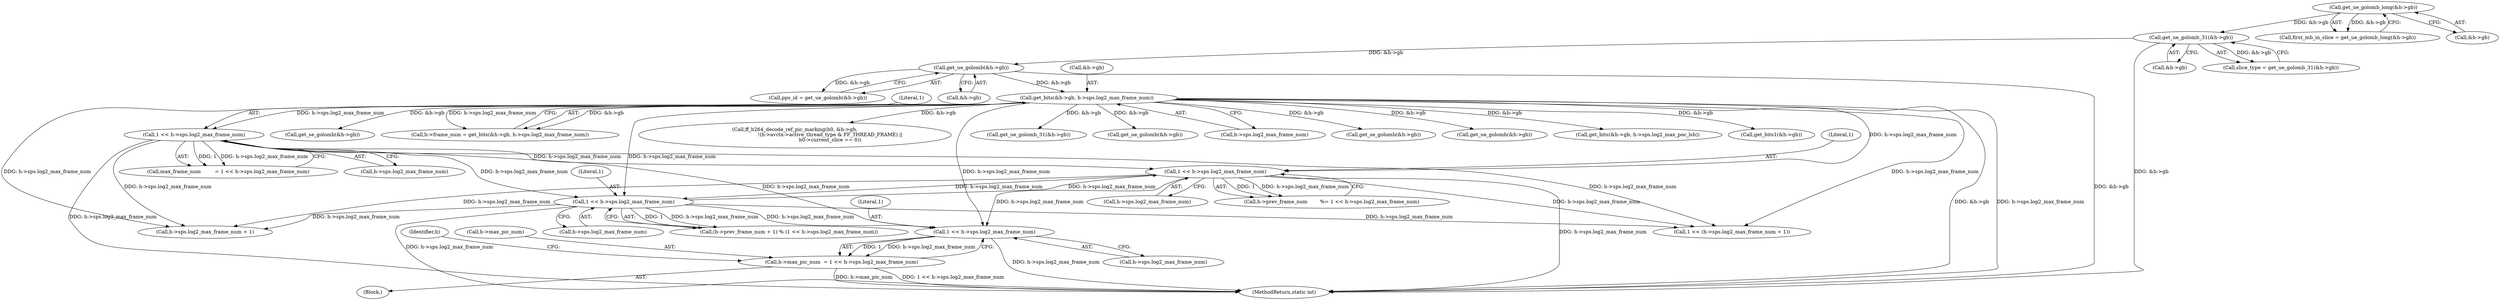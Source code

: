 digraph "0_FFmpeg_29ffeef5e73b8f41ff3a3f2242d356759c66f91f@pointer" {
"1002083" [label="(Call,1 << h->sps.log2_max_frame_num)"];
"1001556" [label="(Call,1 << h->sps.log2_max_frame_num)"];
"1000997" [label="(Call,get_bits(&h->gb, h->sps.log2_max_frame_num))"];
"1000300" [label="(Call,get_ue_golomb(&h->gb))"];
"1000230" [label="(Call,get_ue_golomb_31(&h->gb))"];
"1000168" [label="(Call,get_ue_golomb_long(&h->gb))"];
"1001479" [label="(Call,1 << h->sps.log2_max_frame_num)"];
"1001208" [label="(Call,1 << h->sps.log2_max_frame_num)"];
"1002079" [label="(Call,h->max_pic_num  = 1 << h->sps.log2_max_frame_num)"];
"1001208" [label="(Call,1 << h->sps.log2_max_frame_num)"];
"1002119" [label="(Identifier,h)"];
"1002195" [label="(Call,get_se_golomb(&h->gb))"];
"1000997" [label="(Call,get_bits(&h->gb, h->sps.log2_max_frame_num))"];
"1000993" [label="(Call,h->frame_num = get_bits(&h->gb, h->sps.log2_max_frame_num))"];
"1001480" [label="(Literal,1)"];
"1000231" [label="(Call,&h->gb)"];
"1003435" [label="(MethodReturn,static int)"];
"1002411" [label="(Call,ff_h264_decode_ref_pic_marking(h0, &h->gb,\n                                             !(h->avctx->active_thread_type & FF_THREAD_FRAME) ||\n                                             h0->current_slice == 0))"];
"1000228" [label="(Call,slice_type = get_ue_golomb_31(&h->gb))"];
"1001558" [label="(Call,h->sps.log2_max_frame_num)"];
"1002085" [label="(Call,h->sps.log2_max_frame_num)"];
"1002107" [label="(Call,1 << (h->sps.log2_max_frame_num + 1))"];
"1002109" [label="(Call,h->sps.log2_max_frame_num + 1)"];
"1002080" [label="(Call,h->max_pic_num)"];
"1000998" [label="(Call,&h->gb)"];
"1001479" [label="(Call,1 << h->sps.log2_max_frame_num)"];
"1002071" [label="(Block,)"];
"1001473" [label="(Call,(h->prev_frame_num + 1) % (1 << h->sps.log2_max_frame_num))"];
"1002502" [label="(Call,get_ue_golomb_31(&h->gb))"];
"1002122" [label="(Call,get_ue_golomb(&h->gb))"];
"1001002" [label="(Call,h->sps.log2_max_frame_num)"];
"1001557" [label="(Literal,1)"];
"1002538" [label="(Call,get_se_golomb(&h->gb))"];
"1001481" [label="(Call,h->sps.log2_max_frame_num)"];
"1001209" [label="(Literal,1)"];
"1000166" [label="(Call,first_mb_in_slice = get_ue_golomb_long(&h->gb))"];
"1001206" [label="(Call,max_frame_num         = 1 << h->sps.log2_max_frame_num)"];
"1001210" [label="(Call,h->sps.log2_max_frame_num)"];
"1002248" [label="(Call,get_ue_golomb(&h->gb))"];
"1000230" [label="(Call,get_ue_golomb_31(&h->gb))"];
"1002140" [label="(Call,get_bits(&h->gb, h->sps.log2_max_poc_lsb))"];
"1001556" [label="(Call,1 << h->sps.log2_max_frame_num)"];
"1000300" [label="(Call,get_ue_golomb(&h->gb))"];
"1000168" [label="(Call,get_ue_golomb_long(&h->gb))"];
"1000301" [label="(Call,&h->gb)"];
"1002079" [label="(Call,h->max_pic_num  = 1 << h->sps.log2_max_frame_num)"];
"1001073" [label="(Call,get_bits1(&h->gb))"];
"1002084" [label="(Literal,1)"];
"1000298" [label="(Call,pps_id = get_ue_golomb(&h->gb))"];
"1002083" [label="(Call,1 << h->sps.log2_max_frame_num)"];
"1000169" [label="(Call,&h->gb)"];
"1001552" [label="(Call,h->prev_frame_num        %= 1 << h->sps.log2_max_frame_num)"];
"1002083" -> "1002079"  [label="AST: "];
"1002083" -> "1002085"  [label="CFG: "];
"1002084" -> "1002083"  [label="AST: "];
"1002085" -> "1002083"  [label="AST: "];
"1002079" -> "1002083"  [label="CFG: "];
"1002083" -> "1003435"  [label="DDG: h->sps.log2_max_frame_num"];
"1002083" -> "1002079"  [label="DDG: 1"];
"1002083" -> "1002079"  [label="DDG: h->sps.log2_max_frame_num"];
"1001556" -> "1002083"  [label="DDG: h->sps.log2_max_frame_num"];
"1000997" -> "1002083"  [label="DDG: h->sps.log2_max_frame_num"];
"1001479" -> "1002083"  [label="DDG: h->sps.log2_max_frame_num"];
"1001208" -> "1002083"  [label="DDG: h->sps.log2_max_frame_num"];
"1001556" -> "1001552"  [label="AST: "];
"1001556" -> "1001558"  [label="CFG: "];
"1001557" -> "1001556"  [label="AST: "];
"1001558" -> "1001556"  [label="AST: "];
"1001552" -> "1001556"  [label="CFG: "];
"1001556" -> "1003435"  [label="DDG: h->sps.log2_max_frame_num"];
"1001556" -> "1001479"  [label="DDG: h->sps.log2_max_frame_num"];
"1001556" -> "1001552"  [label="DDG: 1"];
"1001556" -> "1001552"  [label="DDG: h->sps.log2_max_frame_num"];
"1000997" -> "1001556"  [label="DDG: h->sps.log2_max_frame_num"];
"1001479" -> "1001556"  [label="DDG: h->sps.log2_max_frame_num"];
"1001208" -> "1001556"  [label="DDG: h->sps.log2_max_frame_num"];
"1001556" -> "1002107"  [label="DDG: h->sps.log2_max_frame_num"];
"1001556" -> "1002109"  [label="DDG: h->sps.log2_max_frame_num"];
"1000997" -> "1000993"  [label="AST: "];
"1000997" -> "1001002"  [label="CFG: "];
"1000998" -> "1000997"  [label="AST: "];
"1001002" -> "1000997"  [label="AST: "];
"1000993" -> "1000997"  [label="CFG: "];
"1000997" -> "1003435"  [label="DDG: &h->gb"];
"1000997" -> "1003435"  [label="DDG: h->sps.log2_max_frame_num"];
"1000997" -> "1000993"  [label="DDG: &h->gb"];
"1000997" -> "1000993"  [label="DDG: h->sps.log2_max_frame_num"];
"1000300" -> "1000997"  [label="DDG: &h->gb"];
"1000997" -> "1001073"  [label="DDG: &h->gb"];
"1000997" -> "1001208"  [label="DDG: h->sps.log2_max_frame_num"];
"1000997" -> "1001479"  [label="DDG: h->sps.log2_max_frame_num"];
"1000997" -> "1002107"  [label="DDG: h->sps.log2_max_frame_num"];
"1000997" -> "1002109"  [label="DDG: h->sps.log2_max_frame_num"];
"1000997" -> "1002122"  [label="DDG: &h->gb"];
"1000997" -> "1002140"  [label="DDG: &h->gb"];
"1000997" -> "1002195"  [label="DDG: &h->gb"];
"1000997" -> "1002248"  [label="DDG: &h->gb"];
"1000997" -> "1002411"  [label="DDG: &h->gb"];
"1000997" -> "1002502"  [label="DDG: &h->gb"];
"1000997" -> "1002538"  [label="DDG: &h->gb"];
"1000300" -> "1000298"  [label="AST: "];
"1000300" -> "1000301"  [label="CFG: "];
"1000301" -> "1000300"  [label="AST: "];
"1000298" -> "1000300"  [label="CFG: "];
"1000300" -> "1003435"  [label="DDG: &h->gb"];
"1000300" -> "1000298"  [label="DDG: &h->gb"];
"1000230" -> "1000300"  [label="DDG: &h->gb"];
"1000230" -> "1000228"  [label="AST: "];
"1000230" -> "1000231"  [label="CFG: "];
"1000231" -> "1000230"  [label="AST: "];
"1000228" -> "1000230"  [label="CFG: "];
"1000230" -> "1003435"  [label="DDG: &h->gb"];
"1000230" -> "1000228"  [label="DDG: &h->gb"];
"1000168" -> "1000230"  [label="DDG: &h->gb"];
"1000168" -> "1000166"  [label="AST: "];
"1000168" -> "1000169"  [label="CFG: "];
"1000169" -> "1000168"  [label="AST: "];
"1000166" -> "1000168"  [label="CFG: "];
"1000168" -> "1000166"  [label="DDG: &h->gb"];
"1001479" -> "1001473"  [label="AST: "];
"1001479" -> "1001481"  [label="CFG: "];
"1001480" -> "1001479"  [label="AST: "];
"1001481" -> "1001479"  [label="AST: "];
"1001473" -> "1001479"  [label="CFG: "];
"1001479" -> "1003435"  [label="DDG: h->sps.log2_max_frame_num"];
"1001479" -> "1001473"  [label="DDG: 1"];
"1001479" -> "1001473"  [label="DDG: h->sps.log2_max_frame_num"];
"1001208" -> "1001479"  [label="DDG: h->sps.log2_max_frame_num"];
"1001479" -> "1002107"  [label="DDG: h->sps.log2_max_frame_num"];
"1001479" -> "1002109"  [label="DDG: h->sps.log2_max_frame_num"];
"1001208" -> "1001206"  [label="AST: "];
"1001208" -> "1001210"  [label="CFG: "];
"1001209" -> "1001208"  [label="AST: "];
"1001210" -> "1001208"  [label="AST: "];
"1001206" -> "1001208"  [label="CFG: "];
"1001208" -> "1003435"  [label="DDG: h->sps.log2_max_frame_num"];
"1001208" -> "1001206"  [label="DDG: 1"];
"1001208" -> "1001206"  [label="DDG: h->sps.log2_max_frame_num"];
"1001208" -> "1002107"  [label="DDG: h->sps.log2_max_frame_num"];
"1001208" -> "1002109"  [label="DDG: h->sps.log2_max_frame_num"];
"1002079" -> "1002071"  [label="AST: "];
"1002080" -> "1002079"  [label="AST: "];
"1002119" -> "1002079"  [label="CFG: "];
"1002079" -> "1003435"  [label="DDG: 1 << h->sps.log2_max_frame_num"];
"1002079" -> "1003435"  [label="DDG: h->max_pic_num"];
}
